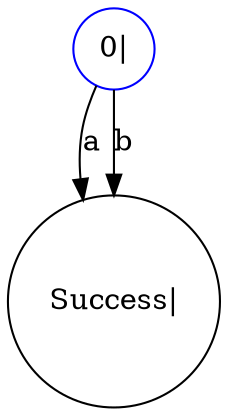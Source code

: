digraph TestCaseD5 { 0 [shape=circle,label="0|",color="#0000FF"]; 1 [shape=circle,label="Success|",color="#000000"]; 0 -> 1[label="a"]; 0 -> 1[label="b"]; }